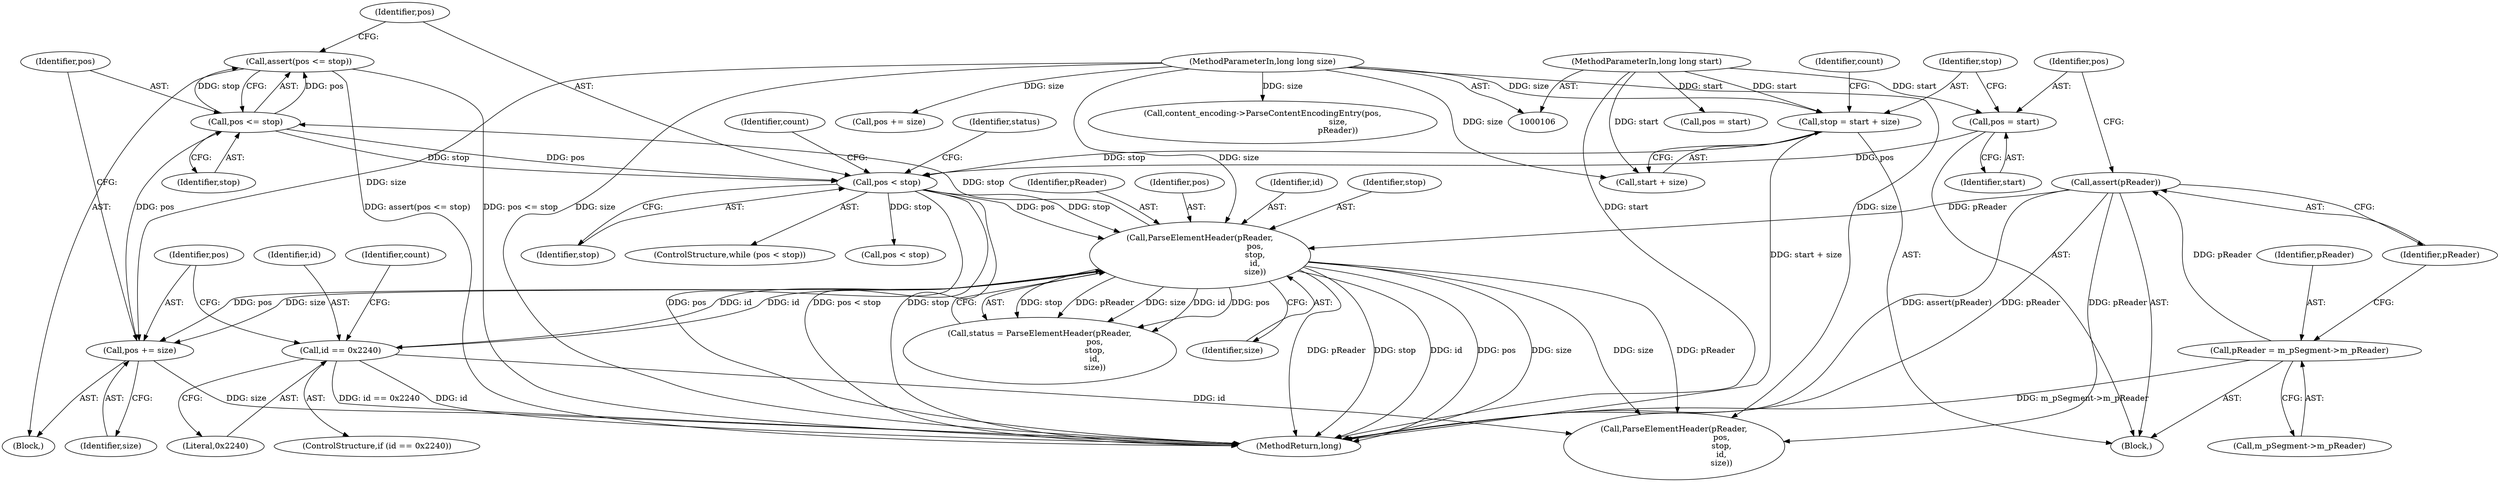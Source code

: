 digraph "1_Android_04839626ed859623901ebd3a5fd483982186b59d_182@API" {
"1000162" [label="(Call,assert(pos <= stop))"];
"1000163" [label="(Call,pos <= stop)"];
"1000159" [label="(Call,pos += size)"];
"1000141" [label="(Call,ParseElementHeader(pReader,\n                                           pos,\n                                           stop,\n                                           id,\n                                           size))"];
"1000115" [label="(Call,assert(pReader))"];
"1000110" [label="(Call,pReader = m_pSegment->m_pReader)"];
"1000132" [label="(Call,pos < stop)"];
"1000118" [label="(Call,pos = start)"];
"1000107" [label="(MethodParameterIn,long long start)"];
"1000122" [label="(Call,stop = start + size)"];
"1000108" [label="(MethodParameterIn,long long size)"];
"1000154" [label="(Call,id == 0x2240)"];
"1000160" [label="(Identifier,pos)"];
"1000135" [label="(Block,)"];
"1000119" [label="(Identifier,pos)"];
"1000129" [label="(Identifier,count)"];
"1000163" [label="(Call,pos <= stop)"];
"1000146" [label="(Identifier,size)"];
"1000116" [label="(Identifier,pReader)"];
"1000111" [label="(Identifier,pReader)"];
"1000156" [label="(Literal,0x2240)"];
"1000158" [label="(Identifier,count)"];
"1000161" [label="(Identifier,size)"];
"1000115" [label="(Call,assert(pReader))"];
"1000142" [label="(Identifier,pReader)"];
"1000132" [label="(Call,pos < stop)"];
"1000162" [label="(Call,assert(pos <= stop))"];
"1000155" [label="(Identifier,id)"];
"1000122" [label="(Call,stop = start + size)"];
"1000108" [label="(MethodParameterIn,long long size)"];
"1000109" [label="(Block,)"];
"1000107" [label="(MethodParameterIn,long long start)"];
"1000165" [label="(Identifier,stop)"];
"1000168" [label="(Identifier,count)"];
"1000143" [label="(Identifier,pos)"];
"1000140" [label="(Identifier,status)"];
"1000154" [label="(Call,id == 0x2240)"];
"1000134" [label="(Identifier,stop)"];
"1000159" [label="(Call,pos += size)"];
"1000131" [label="(ControlStructure,while (pos < stop))"];
"1000239" [label="(Call,pos += size)"];
"1000133" [label="(Identifier,pos)"];
"1000110" [label="(Call,pReader = m_pSegment->m_pReader)"];
"1000164" [label="(Identifier,pos)"];
"1000195" [label="(Call,ParseElementHeader(pReader,\n                                     pos,\n                                     stop,\n                                     id,\n                                     size))"];
"1000182" [label="(Call,pos = start)"];
"1000141" [label="(Call,ParseElementHeader(pReader,\n                                           pos,\n                                           stop,\n                                           id,\n                                           size))"];
"1000112" [label="(Call,m_pSegment->m_pReader)"];
"1000186" [label="(Call,pos < stop)"];
"1000153" [label="(ControlStructure,if (id == 0x2240))"];
"1000145" [label="(Identifier,id)"];
"1000223" [label="(Call,content_encoding->ParseContentEncodingEntry(pos,\n                                                           size,\n                                                           pReader))"];
"1000252" [label="(MethodReturn,long)"];
"1000139" [label="(Call,status = ParseElementHeader(pReader,\n                                           pos,\n                                           stop,\n                                           id,\n                                           size))"];
"1000120" [label="(Identifier,start)"];
"1000118" [label="(Call,pos = start)"];
"1000144" [label="(Identifier,stop)"];
"1000123" [label="(Identifier,stop)"];
"1000124" [label="(Call,start + size)"];
"1000162" -> "1000135"  [label="AST: "];
"1000162" -> "1000163"  [label="CFG: "];
"1000163" -> "1000162"  [label="AST: "];
"1000133" -> "1000162"  [label="CFG: "];
"1000162" -> "1000252"  [label="DDG: pos <= stop"];
"1000162" -> "1000252"  [label="DDG: assert(pos <= stop)"];
"1000163" -> "1000162"  [label="DDG: pos"];
"1000163" -> "1000162"  [label="DDG: stop"];
"1000163" -> "1000165"  [label="CFG: "];
"1000164" -> "1000163"  [label="AST: "];
"1000165" -> "1000163"  [label="AST: "];
"1000163" -> "1000132"  [label="DDG: pos"];
"1000163" -> "1000132"  [label="DDG: stop"];
"1000159" -> "1000163"  [label="DDG: pos"];
"1000141" -> "1000163"  [label="DDG: stop"];
"1000159" -> "1000135"  [label="AST: "];
"1000159" -> "1000161"  [label="CFG: "];
"1000160" -> "1000159"  [label="AST: "];
"1000161" -> "1000159"  [label="AST: "];
"1000164" -> "1000159"  [label="CFG: "];
"1000159" -> "1000252"  [label="DDG: size"];
"1000141" -> "1000159"  [label="DDG: size"];
"1000141" -> "1000159"  [label="DDG: pos"];
"1000108" -> "1000159"  [label="DDG: size"];
"1000141" -> "1000139"  [label="AST: "];
"1000141" -> "1000146"  [label="CFG: "];
"1000142" -> "1000141"  [label="AST: "];
"1000143" -> "1000141"  [label="AST: "];
"1000144" -> "1000141"  [label="AST: "];
"1000145" -> "1000141"  [label="AST: "];
"1000146" -> "1000141"  [label="AST: "];
"1000139" -> "1000141"  [label="CFG: "];
"1000141" -> "1000252"  [label="DDG: pReader"];
"1000141" -> "1000252"  [label="DDG: stop"];
"1000141" -> "1000252"  [label="DDG: id"];
"1000141" -> "1000252"  [label="DDG: pos"];
"1000141" -> "1000252"  [label="DDG: size"];
"1000141" -> "1000139"  [label="DDG: stop"];
"1000141" -> "1000139"  [label="DDG: pReader"];
"1000141" -> "1000139"  [label="DDG: size"];
"1000141" -> "1000139"  [label="DDG: id"];
"1000141" -> "1000139"  [label="DDG: pos"];
"1000115" -> "1000141"  [label="DDG: pReader"];
"1000132" -> "1000141"  [label="DDG: pos"];
"1000132" -> "1000141"  [label="DDG: stop"];
"1000154" -> "1000141"  [label="DDG: id"];
"1000108" -> "1000141"  [label="DDG: size"];
"1000141" -> "1000154"  [label="DDG: id"];
"1000141" -> "1000195"  [label="DDG: pReader"];
"1000141" -> "1000195"  [label="DDG: size"];
"1000115" -> "1000109"  [label="AST: "];
"1000115" -> "1000116"  [label="CFG: "];
"1000116" -> "1000115"  [label="AST: "];
"1000119" -> "1000115"  [label="CFG: "];
"1000115" -> "1000252"  [label="DDG: assert(pReader)"];
"1000115" -> "1000252"  [label="DDG: pReader"];
"1000110" -> "1000115"  [label="DDG: pReader"];
"1000115" -> "1000195"  [label="DDG: pReader"];
"1000110" -> "1000109"  [label="AST: "];
"1000110" -> "1000112"  [label="CFG: "];
"1000111" -> "1000110"  [label="AST: "];
"1000112" -> "1000110"  [label="AST: "];
"1000116" -> "1000110"  [label="CFG: "];
"1000110" -> "1000252"  [label="DDG: m_pSegment->m_pReader"];
"1000132" -> "1000131"  [label="AST: "];
"1000132" -> "1000134"  [label="CFG: "];
"1000133" -> "1000132"  [label="AST: "];
"1000134" -> "1000132"  [label="AST: "];
"1000140" -> "1000132"  [label="CFG: "];
"1000168" -> "1000132"  [label="CFG: "];
"1000132" -> "1000252"  [label="DDG: pos < stop"];
"1000132" -> "1000252"  [label="DDG: stop"];
"1000132" -> "1000252"  [label="DDG: pos"];
"1000118" -> "1000132"  [label="DDG: pos"];
"1000122" -> "1000132"  [label="DDG: stop"];
"1000132" -> "1000186"  [label="DDG: stop"];
"1000118" -> "1000109"  [label="AST: "];
"1000118" -> "1000120"  [label="CFG: "];
"1000119" -> "1000118"  [label="AST: "];
"1000120" -> "1000118"  [label="AST: "];
"1000123" -> "1000118"  [label="CFG: "];
"1000107" -> "1000118"  [label="DDG: start"];
"1000107" -> "1000106"  [label="AST: "];
"1000107" -> "1000252"  [label="DDG: start"];
"1000107" -> "1000122"  [label="DDG: start"];
"1000107" -> "1000124"  [label="DDG: start"];
"1000107" -> "1000182"  [label="DDG: start"];
"1000122" -> "1000109"  [label="AST: "];
"1000122" -> "1000124"  [label="CFG: "];
"1000123" -> "1000122"  [label="AST: "];
"1000124" -> "1000122"  [label="AST: "];
"1000129" -> "1000122"  [label="CFG: "];
"1000122" -> "1000252"  [label="DDG: start + size"];
"1000108" -> "1000122"  [label="DDG: size"];
"1000108" -> "1000106"  [label="AST: "];
"1000108" -> "1000252"  [label="DDG: size"];
"1000108" -> "1000124"  [label="DDG: size"];
"1000108" -> "1000195"  [label="DDG: size"];
"1000108" -> "1000223"  [label="DDG: size"];
"1000108" -> "1000239"  [label="DDG: size"];
"1000154" -> "1000153"  [label="AST: "];
"1000154" -> "1000156"  [label="CFG: "];
"1000155" -> "1000154"  [label="AST: "];
"1000156" -> "1000154"  [label="AST: "];
"1000158" -> "1000154"  [label="CFG: "];
"1000160" -> "1000154"  [label="CFG: "];
"1000154" -> "1000252"  [label="DDG: id"];
"1000154" -> "1000252"  [label="DDG: id == 0x2240"];
"1000154" -> "1000195"  [label="DDG: id"];
}
